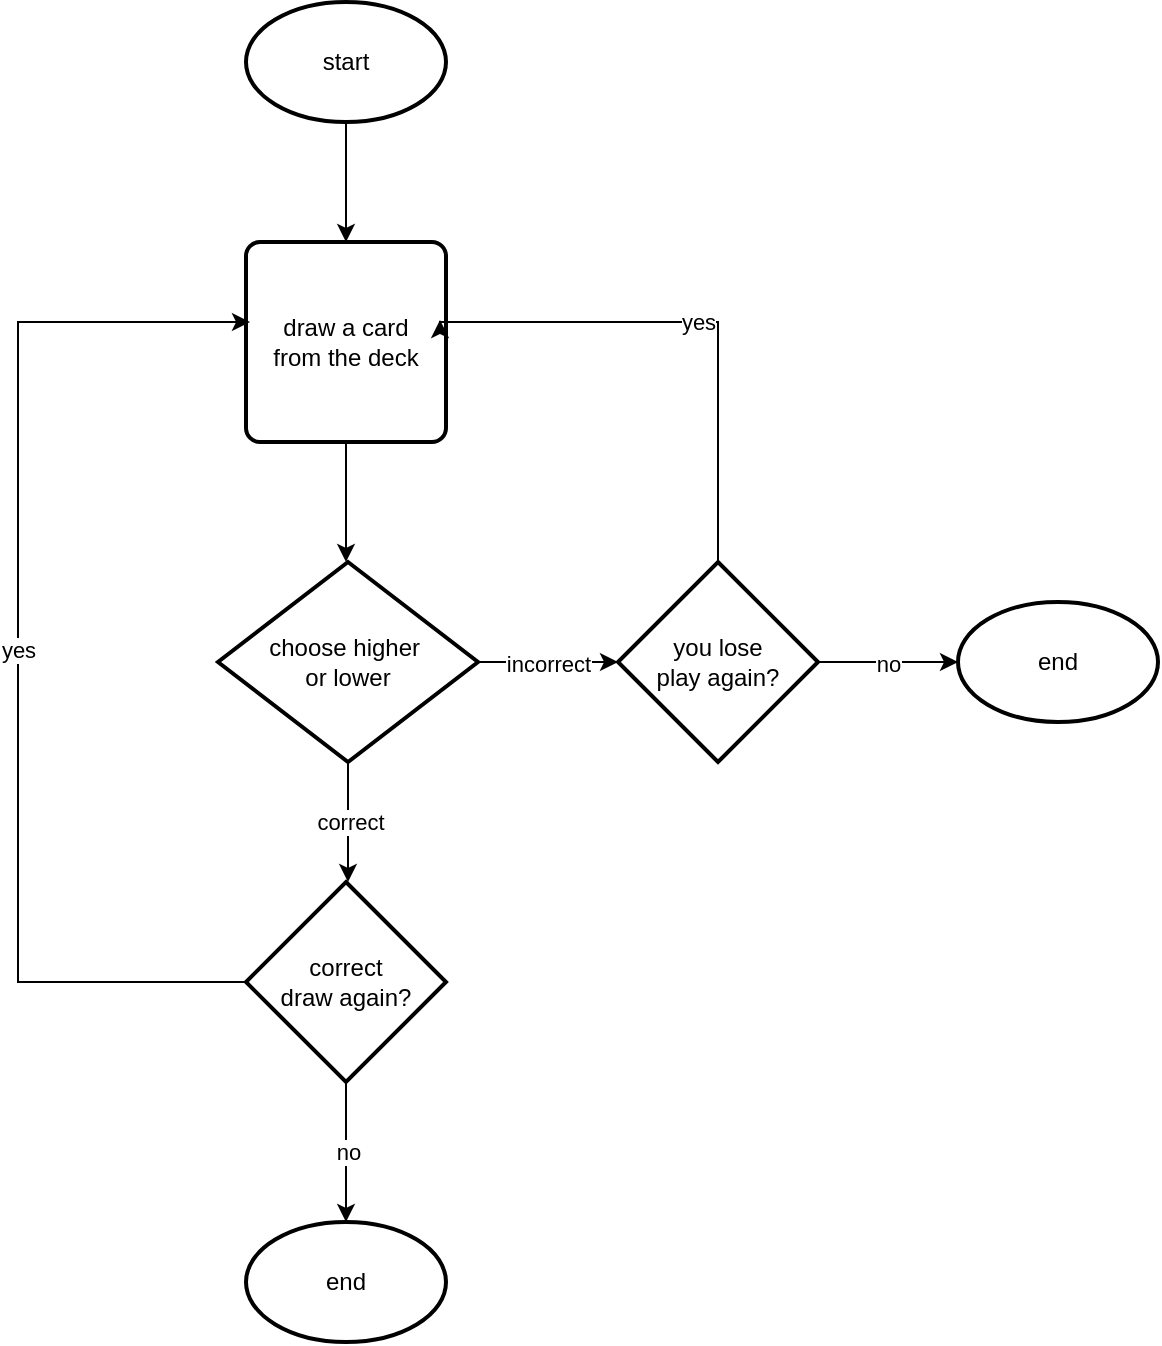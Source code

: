 <mxfile version="24.7.17">
  <diagram name="Page-1" id="DIRgaIvWKl16tG29s0D4">
    <mxGraphModel dx="1666" dy="3121" grid="1" gridSize="10" guides="1" tooltips="1" connect="1" arrows="1" fold="1" page="1" pageScale="1" pageWidth="827" pageHeight="1169" math="0" shadow="0">
      <root>
        <mxCell id="0" />
        <mxCell id="1" parent="0" />
        <mxCell id="0BaWIgubVR3InF2J2Lcc-3" style="edgeStyle=orthogonalEdgeStyle;rounded=0;orthogonalLoop=1;jettySize=auto;html=1;" parent="1" source="0BaWIgubVR3InF2J2Lcc-2" edge="1">
          <mxGeometry relative="1" as="geometry">
            <mxPoint x="394" y="-2190" as="targetPoint" />
          </mxGeometry>
        </mxCell>
        <mxCell id="0BaWIgubVR3InF2J2Lcc-2" value="start" style="strokeWidth=2;html=1;shape=mxgraph.flowchart.start_1;whiteSpace=wrap;" parent="1" vertex="1">
          <mxGeometry x="344" y="-2310" width="100" height="60" as="geometry" />
        </mxCell>
        <mxCell id="0BaWIgubVR3InF2J2Lcc-5" style="edgeStyle=orthogonalEdgeStyle;rounded=0;orthogonalLoop=1;jettySize=auto;html=1;" parent="1" source="0BaWIgubVR3InF2J2Lcc-4" edge="1">
          <mxGeometry relative="1" as="geometry">
            <mxPoint x="394" y="-2030" as="targetPoint" />
          </mxGeometry>
        </mxCell>
        <mxCell id="0BaWIgubVR3InF2J2Lcc-4" value="draw a card&lt;div&gt;from the deck&lt;/div&gt;" style="rounded=1;whiteSpace=wrap;html=1;absoluteArcSize=1;arcSize=14;strokeWidth=2;" parent="1" vertex="1">
          <mxGeometry x="344" y="-2190" width="100" height="100" as="geometry" />
        </mxCell>
        <mxCell id="k9S6JB_G3xzHaX6I3Fsw-4" value="correct" style="edgeStyle=orthogonalEdgeStyle;rounded=0;orthogonalLoop=1;jettySize=auto;html=1;exitX=0.5;exitY=1;exitDx=0;exitDy=0;exitPerimeter=0;" edge="1" parent="1" source="0BaWIgubVR3InF2J2Lcc-6">
          <mxGeometry relative="1" as="geometry">
            <mxPoint x="395" y="-1870" as="targetPoint" />
          </mxGeometry>
        </mxCell>
        <mxCell id="k9S6JB_G3xzHaX6I3Fsw-5" value="incorrect" style="edgeStyle=orthogonalEdgeStyle;rounded=0;orthogonalLoop=1;jettySize=auto;html=1;exitX=1;exitY=0.5;exitDx=0;exitDy=0;exitPerimeter=0;" edge="1" parent="1" source="0BaWIgubVR3InF2J2Lcc-6">
          <mxGeometry relative="1" as="geometry">
            <mxPoint x="530" y="-1980" as="targetPoint" />
          </mxGeometry>
        </mxCell>
        <mxCell id="0BaWIgubVR3InF2J2Lcc-6" value="choose higher&amp;nbsp;&lt;div&gt;or lower&lt;/div&gt;" style="strokeWidth=2;html=1;shape=mxgraph.flowchart.decision;whiteSpace=wrap;" parent="1" vertex="1">
          <mxGeometry x="330" y="-2030" width="130" height="100" as="geometry" />
        </mxCell>
        <mxCell id="k9S6JB_G3xzHaX6I3Fsw-7" style="edgeStyle=orthogonalEdgeStyle;rounded=0;orthogonalLoop=1;jettySize=auto;html=1;exitX=0.5;exitY=1;exitDx=0;exitDy=0;" edge="1" parent="1">
          <mxGeometry relative="1" as="geometry">
            <mxPoint x="580" y="-1930" as="sourcePoint" />
            <mxPoint x="580" y="-1930" as="targetPoint" />
          </mxGeometry>
        </mxCell>
        <mxCell id="k9S6JB_G3xzHaX6I3Fsw-18" value="no" style="edgeStyle=orthogonalEdgeStyle;rounded=0;orthogonalLoop=1;jettySize=auto;html=1;exitX=1;exitY=0.5;exitDx=0;exitDy=0;exitPerimeter=0;" edge="1" parent="1" source="k9S6JB_G3xzHaX6I3Fsw-11">
          <mxGeometry relative="1" as="geometry">
            <mxPoint x="700" y="-1980" as="targetPoint" />
          </mxGeometry>
        </mxCell>
        <mxCell id="k9S6JB_G3xzHaX6I3Fsw-23" value="yes" style="edgeStyle=orthogonalEdgeStyle;rounded=0;orthogonalLoop=1;jettySize=auto;html=1;entryX=0.97;entryY=0.39;entryDx=0;entryDy=0;entryPerimeter=0;" edge="1" parent="1" source="k9S6JB_G3xzHaX6I3Fsw-11" target="0BaWIgubVR3InF2J2Lcc-4">
          <mxGeometry relative="1" as="geometry">
            <mxPoint x="580" y="-2150" as="targetPoint" />
            <Array as="points">
              <mxPoint x="580" y="-2150" />
            </Array>
          </mxGeometry>
        </mxCell>
        <mxCell id="k9S6JB_G3xzHaX6I3Fsw-11" value="you lose&lt;div&gt;play again?&lt;/div&gt;" style="strokeWidth=2;html=1;shape=mxgraph.flowchart.decision;whiteSpace=wrap;" vertex="1" parent="1">
          <mxGeometry x="530" y="-2030" width="100" height="100" as="geometry" />
        </mxCell>
        <mxCell id="k9S6JB_G3xzHaX6I3Fsw-20" value="end" style="strokeWidth=2;html=1;shape=mxgraph.flowchart.start_1;whiteSpace=wrap;" vertex="1" parent="1">
          <mxGeometry x="700" y="-2010" width="100" height="60" as="geometry" />
        </mxCell>
        <mxCell id="k9S6JB_G3xzHaX6I3Fsw-25" value="yes" style="edgeStyle=orthogonalEdgeStyle;rounded=0;orthogonalLoop=1;jettySize=auto;html=1;entryX=0.02;entryY=0.4;entryDx=0;entryDy=0;entryPerimeter=0;" edge="1" parent="1" source="k9S6JB_G3xzHaX6I3Fsw-24" target="0BaWIgubVR3InF2J2Lcc-4">
          <mxGeometry relative="1" as="geometry">
            <mxPoint x="230" y="-2140" as="targetPoint" />
            <Array as="points">
              <mxPoint x="230" y="-1820" />
              <mxPoint x="230" y="-2150" />
            </Array>
          </mxGeometry>
        </mxCell>
        <mxCell id="k9S6JB_G3xzHaX6I3Fsw-26" value="no" style="edgeStyle=orthogonalEdgeStyle;rounded=0;orthogonalLoop=1;jettySize=auto;html=1;" edge="1" parent="1" source="k9S6JB_G3xzHaX6I3Fsw-24">
          <mxGeometry relative="1" as="geometry">
            <mxPoint x="394" y="-1700" as="targetPoint" />
          </mxGeometry>
        </mxCell>
        <mxCell id="k9S6JB_G3xzHaX6I3Fsw-24" value="correct&lt;div&gt;draw again?&lt;/div&gt;" style="strokeWidth=2;html=1;shape=mxgraph.flowchart.decision;whiteSpace=wrap;" vertex="1" parent="1">
          <mxGeometry x="344" y="-1870" width="100" height="100" as="geometry" />
        </mxCell>
        <mxCell id="k9S6JB_G3xzHaX6I3Fsw-27" value="end" style="strokeWidth=2;html=1;shape=mxgraph.flowchart.start_1;whiteSpace=wrap;" vertex="1" parent="1">
          <mxGeometry x="344" y="-1700" width="100" height="60" as="geometry" />
        </mxCell>
      </root>
    </mxGraphModel>
  </diagram>
</mxfile>
